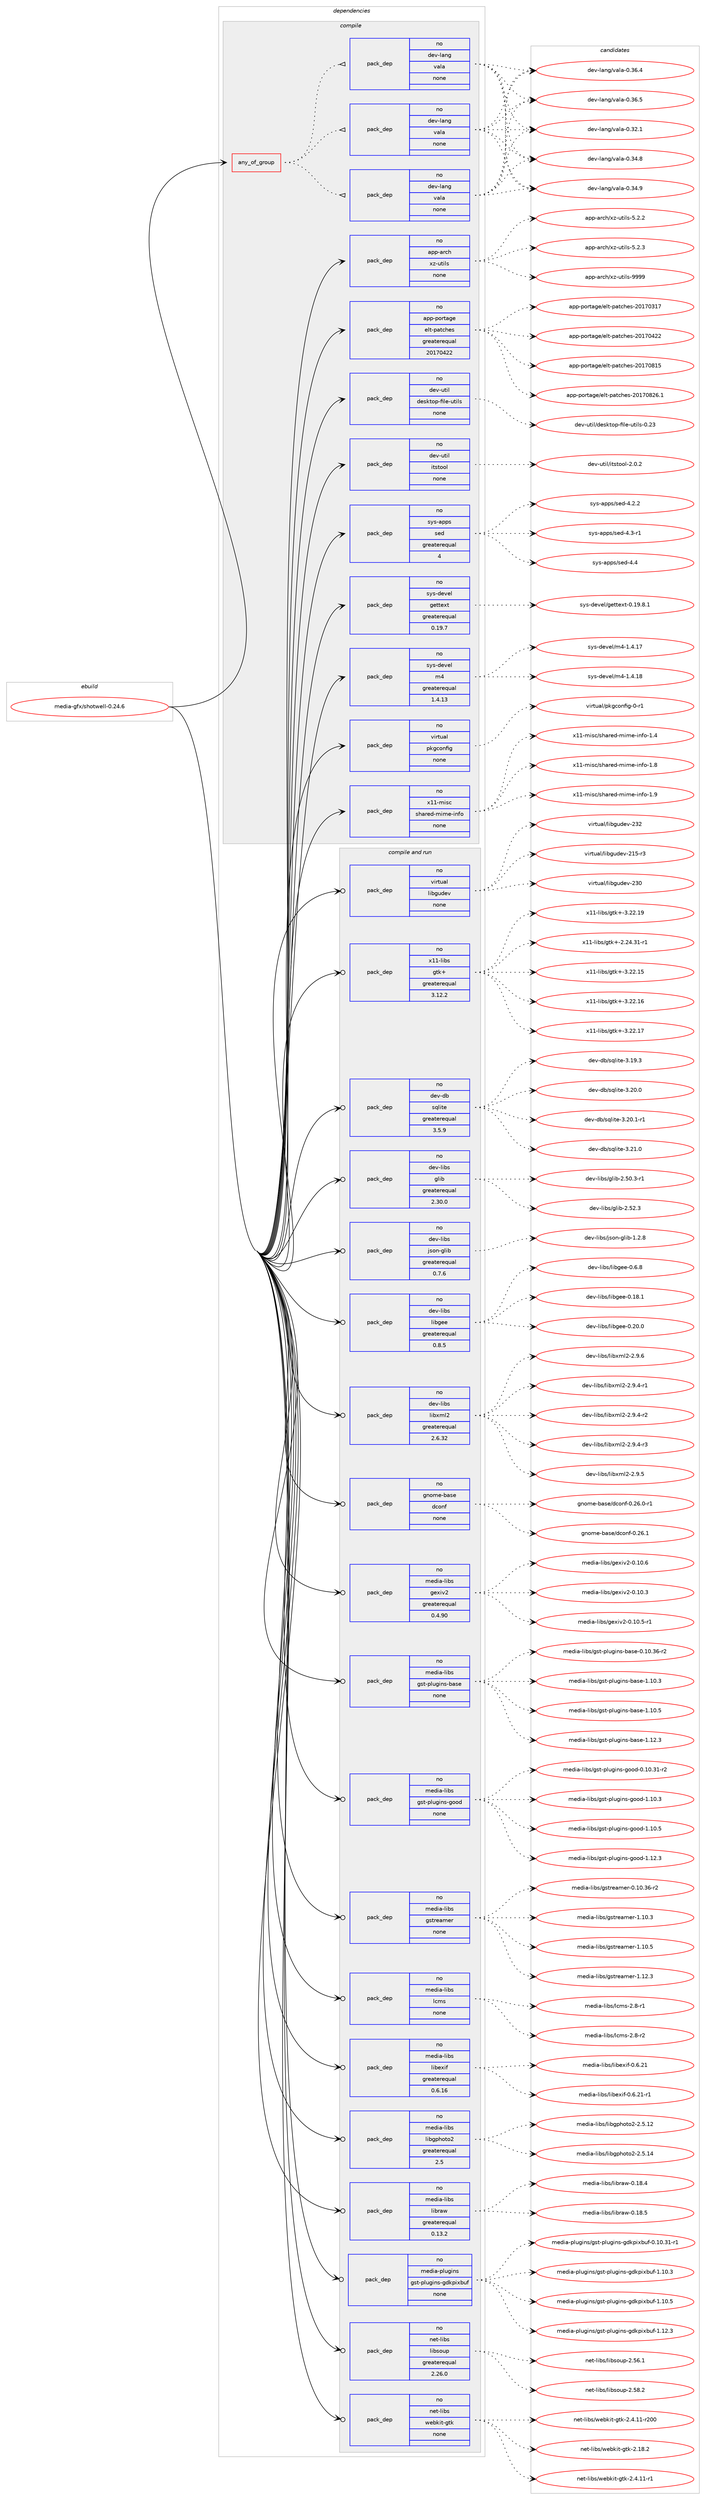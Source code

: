 digraph prolog {

# *************
# Graph options
# *************

newrank=true;
concentrate=true;
compound=true;
graph [rankdir=LR,fontname=Helvetica,fontsize=10,ranksep=1.5];#, ranksep=2.5, nodesep=0.2];
edge  [arrowhead=vee];
node  [fontname=Helvetica,fontsize=10];

# **********
# The ebuild
# **********

subgraph cluster_leftcol {
color=gray;
rank=same;
label=<<i>ebuild</i>>;
id [label="media-gfx/shotwell-0.24.6", color=red, width=4, href="../media-gfx/shotwell-0.24.6.svg"];
}

# ****************
# The dependencies
# ****************

subgraph cluster_midcol {
color=gray;
label=<<i>dependencies</i>>;
subgraph cluster_compile {
fillcolor="#eeeeee";
style=filled;
label=<<i>compile</i>>;
subgraph any5326 {
dependency357917 [label=<<TABLE BORDER="0" CELLBORDER="1" CELLSPACING="0" CELLPADDING="4"><TR><TD CELLPADDING="10">any_of_group</TD></TR></TABLE>>, shape=none, color=red];subgraph pack263976 {
dependency357918 [label=<<TABLE BORDER="0" CELLBORDER="1" CELLSPACING="0" CELLPADDING="4" WIDTH="220"><TR><TD ROWSPAN="6" CELLPADDING="30">pack_dep</TD></TR><TR><TD WIDTH="110">no</TD></TR><TR><TD>dev-lang</TD></TR><TR><TD>vala</TD></TR><TR><TD>none</TD></TR><TR><TD></TD></TR></TABLE>>, shape=none, color=blue];
}
dependency357917:e -> dependency357918:w [weight=20,style="dotted",arrowhead="oinv"];
subgraph pack263977 {
dependency357919 [label=<<TABLE BORDER="0" CELLBORDER="1" CELLSPACING="0" CELLPADDING="4" WIDTH="220"><TR><TD ROWSPAN="6" CELLPADDING="30">pack_dep</TD></TR><TR><TD WIDTH="110">no</TD></TR><TR><TD>dev-lang</TD></TR><TR><TD>vala</TD></TR><TR><TD>none</TD></TR><TR><TD></TD></TR></TABLE>>, shape=none, color=blue];
}
dependency357917:e -> dependency357919:w [weight=20,style="dotted",arrowhead="oinv"];
subgraph pack263978 {
dependency357920 [label=<<TABLE BORDER="0" CELLBORDER="1" CELLSPACING="0" CELLPADDING="4" WIDTH="220"><TR><TD ROWSPAN="6" CELLPADDING="30">pack_dep</TD></TR><TR><TD WIDTH="110">no</TD></TR><TR><TD>dev-lang</TD></TR><TR><TD>vala</TD></TR><TR><TD>none</TD></TR><TR><TD></TD></TR></TABLE>>, shape=none, color=blue];
}
dependency357917:e -> dependency357920:w [weight=20,style="dotted",arrowhead="oinv"];
}
id:e -> dependency357917:w [weight=20,style="solid",arrowhead="vee"];
subgraph pack263979 {
dependency357921 [label=<<TABLE BORDER="0" CELLBORDER="1" CELLSPACING="0" CELLPADDING="4" WIDTH="220"><TR><TD ROWSPAN="6" CELLPADDING="30">pack_dep</TD></TR><TR><TD WIDTH="110">no</TD></TR><TR><TD>app-arch</TD></TR><TR><TD>xz-utils</TD></TR><TR><TD>none</TD></TR><TR><TD></TD></TR></TABLE>>, shape=none, color=blue];
}
id:e -> dependency357921:w [weight=20,style="solid",arrowhead="vee"];
subgraph pack263980 {
dependency357922 [label=<<TABLE BORDER="0" CELLBORDER="1" CELLSPACING="0" CELLPADDING="4" WIDTH="220"><TR><TD ROWSPAN="6" CELLPADDING="30">pack_dep</TD></TR><TR><TD WIDTH="110">no</TD></TR><TR><TD>app-portage</TD></TR><TR><TD>elt-patches</TD></TR><TR><TD>greaterequal</TD></TR><TR><TD>20170422</TD></TR></TABLE>>, shape=none, color=blue];
}
id:e -> dependency357922:w [weight=20,style="solid",arrowhead="vee"];
subgraph pack263981 {
dependency357923 [label=<<TABLE BORDER="0" CELLBORDER="1" CELLSPACING="0" CELLPADDING="4" WIDTH="220"><TR><TD ROWSPAN="6" CELLPADDING="30">pack_dep</TD></TR><TR><TD WIDTH="110">no</TD></TR><TR><TD>dev-util</TD></TR><TR><TD>desktop-file-utils</TD></TR><TR><TD>none</TD></TR><TR><TD></TD></TR></TABLE>>, shape=none, color=blue];
}
id:e -> dependency357923:w [weight=20,style="solid",arrowhead="vee"];
subgraph pack263982 {
dependency357924 [label=<<TABLE BORDER="0" CELLBORDER="1" CELLSPACING="0" CELLPADDING="4" WIDTH="220"><TR><TD ROWSPAN="6" CELLPADDING="30">pack_dep</TD></TR><TR><TD WIDTH="110">no</TD></TR><TR><TD>dev-util</TD></TR><TR><TD>itstool</TD></TR><TR><TD>none</TD></TR><TR><TD></TD></TR></TABLE>>, shape=none, color=blue];
}
id:e -> dependency357924:w [weight=20,style="solid",arrowhead="vee"];
subgraph pack263983 {
dependency357925 [label=<<TABLE BORDER="0" CELLBORDER="1" CELLSPACING="0" CELLPADDING="4" WIDTH="220"><TR><TD ROWSPAN="6" CELLPADDING="30">pack_dep</TD></TR><TR><TD WIDTH="110">no</TD></TR><TR><TD>sys-apps</TD></TR><TR><TD>sed</TD></TR><TR><TD>greaterequal</TD></TR><TR><TD>4</TD></TR></TABLE>>, shape=none, color=blue];
}
id:e -> dependency357925:w [weight=20,style="solid",arrowhead="vee"];
subgraph pack263984 {
dependency357926 [label=<<TABLE BORDER="0" CELLBORDER="1" CELLSPACING="0" CELLPADDING="4" WIDTH="220"><TR><TD ROWSPAN="6" CELLPADDING="30">pack_dep</TD></TR><TR><TD WIDTH="110">no</TD></TR><TR><TD>sys-devel</TD></TR><TR><TD>gettext</TD></TR><TR><TD>greaterequal</TD></TR><TR><TD>0.19.7</TD></TR></TABLE>>, shape=none, color=blue];
}
id:e -> dependency357926:w [weight=20,style="solid",arrowhead="vee"];
subgraph pack263985 {
dependency357927 [label=<<TABLE BORDER="0" CELLBORDER="1" CELLSPACING="0" CELLPADDING="4" WIDTH="220"><TR><TD ROWSPAN="6" CELLPADDING="30">pack_dep</TD></TR><TR><TD WIDTH="110">no</TD></TR><TR><TD>sys-devel</TD></TR><TR><TD>m4</TD></TR><TR><TD>greaterequal</TD></TR><TR><TD>1.4.13</TD></TR></TABLE>>, shape=none, color=blue];
}
id:e -> dependency357927:w [weight=20,style="solid",arrowhead="vee"];
subgraph pack263986 {
dependency357928 [label=<<TABLE BORDER="0" CELLBORDER="1" CELLSPACING="0" CELLPADDING="4" WIDTH="220"><TR><TD ROWSPAN="6" CELLPADDING="30">pack_dep</TD></TR><TR><TD WIDTH="110">no</TD></TR><TR><TD>virtual</TD></TR><TR><TD>pkgconfig</TD></TR><TR><TD>none</TD></TR><TR><TD></TD></TR></TABLE>>, shape=none, color=blue];
}
id:e -> dependency357928:w [weight=20,style="solid",arrowhead="vee"];
subgraph pack263987 {
dependency357929 [label=<<TABLE BORDER="0" CELLBORDER="1" CELLSPACING="0" CELLPADDING="4" WIDTH="220"><TR><TD ROWSPAN="6" CELLPADDING="30">pack_dep</TD></TR><TR><TD WIDTH="110">no</TD></TR><TR><TD>x11-misc</TD></TR><TR><TD>shared-mime-info</TD></TR><TR><TD>none</TD></TR><TR><TD></TD></TR></TABLE>>, shape=none, color=blue];
}
id:e -> dependency357929:w [weight=20,style="solid",arrowhead="vee"];
}
subgraph cluster_compileandrun {
fillcolor="#eeeeee";
style=filled;
label=<<i>compile and run</i>>;
subgraph pack263988 {
dependency357930 [label=<<TABLE BORDER="0" CELLBORDER="1" CELLSPACING="0" CELLPADDING="4" WIDTH="220"><TR><TD ROWSPAN="6" CELLPADDING="30">pack_dep</TD></TR><TR><TD WIDTH="110">no</TD></TR><TR><TD>dev-db</TD></TR><TR><TD>sqlite</TD></TR><TR><TD>greaterequal</TD></TR><TR><TD>3.5.9</TD></TR></TABLE>>, shape=none, color=blue];
}
id:e -> dependency357930:w [weight=20,style="solid",arrowhead="odotvee"];
subgraph pack263989 {
dependency357931 [label=<<TABLE BORDER="0" CELLBORDER="1" CELLSPACING="0" CELLPADDING="4" WIDTH="220"><TR><TD ROWSPAN="6" CELLPADDING="30">pack_dep</TD></TR><TR><TD WIDTH="110">no</TD></TR><TR><TD>dev-libs</TD></TR><TR><TD>glib</TD></TR><TR><TD>greaterequal</TD></TR><TR><TD>2.30.0</TD></TR></TABLE>>, shape=none, color=blue];
}
id:e -> dependency357931:w [weight=20,style="solid",arrowhead="odotvee"];
subgraph pack263990 {
dependency357932 [label=<<TABLE BORDER="0" CELLBORDER="1" CELLSPACING="0" CELLPADDING="4" WIDTH="220"><TR><TD ROWSPAN="6" CELLPADDING="30">pack_dep</TD></TR><TR><TD WIDTH="110">no</TD></TR><TR><TD>dev-libs</TD></TR><TR><TD>json-glib</TD></TR><TR><TD>greaterequal</TD></TR><TR><TD>0.7.6</TD></TR></TABLE>>, shape=none, color=blue];
}
id:e -> dependency357932:w [weight=20,style="solid",arrowhead="odotvee"];
subgraph pack263991 {
dependency357933 [label=<<TABLE BORDER="0" CELLBORDER="1" CELLSPACING="0" CELLPADDING="4" WIDTH="220"><TR><TD ROWSPAN="6" CELLPADDING="30">pack_dep</TD></TR><TR><TD WIDTH="110">no</TD></TR><TR><TD>dev-libs</TD></TR><TR><TD>libgee</TD></TR><TR><TD>greaterequal</TD></TR><TR><TD>0.8.5</TD></TR></TABLE>>, shape=none, color=blue];
}
id:e -> dependency357933:w [weight=20,style="solid",arrowhead="odotvee"];
subgraph pack263992 {
dependency357934 [label=<<TABLE BORDER="0" CELLBORDER="1" CELLSPACING="0" CELLPADDING="4" WIDTH="220"><TR><TD ROWSPAN="6" CELLPADDING="30">pack_dep</TD></TR><TR><TD WIDTH="110">no</TD></TR><TR><TD>dev-libs</TD></TR><TR><TD>libxml2</TD></TR><TR><TD>greaterequal</TD></TR><TR><TD>2.6.32</TD></TR></TABLE>>, shape=none, color=blue];
}
id:e -> dependency357934:w [weight=20,style="solid",arrowhead="odotvee"];
subgraph pack263993 {
dependency357935 [label=<<TABLE BORDER="0" CELLBORDER="1" CELLSPACING="0" CELLPADDING="4" WIDTH="220"><TR><TD ROWSPAN="6" CELLPADDING="30">pack_dep</TD></TR><TR><TD WIDTH="110">no</TD></TR><TR><TD>gnome-base</TD></TR><TR><TD>dconf</TD></TR><TR><TD>none</TD></TR><TR><TD></TD></TR></TABLE>>, shape=none, color=blue];
}
id:e -> dependency357935:w [weight=20,style="solid",arrowhead="odotvee"];
subgraph pack263994 {
dependency357936 [label=<<TABLE BORDER="0" CELLBORDER="1" CELLSPACING="0" CELLPADDING="4" WIDTH="220"><TR><TD ROWSPAN="6" CELLPADDING="30">pack_dep</TD></TR><TR><TD WIDTH="110">no</TD></TR><TR><TD>media-libs</TD></TR><TR><TD>gexiv2</TD></TR><TR><TD>greaterequal</TD></TR><TR><TD>0.4.90</TD></TR></TABLE>>, shape=none, color=blue];
}
id:e -> dependency357936:w [weight=20,style="solid",arrowhead="odotvee"];
subgraph pack263995 {
dependency357937 [label=<<TABLE BORDER="0" CELLBORDER="1" CELLSPACING="0" CELLPADDING="4" WIDTH="220"><TR><TD ROWSPAN="6" CELLPADDING="30">pack_dep</TD></TR><TR><TD WIDTH="110">no</TD></TR><TR><TD>media-libs</TD></TR><TR><TD>gst-plugins-base</TD></TR><TR><TD>none</TD></TR><TR><TD></TD></TR></TABLE>>, shape=none, color=blue];
}
id:e -> dependency357937:w [weight=20,style="solid",arrowhead="odotvee"];
subgraph pack263996 {
dependency357938 [label=<<TABLE BORDER="0" CELLBORDER="1" CELLSPACING="0" CELLPADDING="4" WIDTH="220"><TR><TD ROWSPAN="6" CELLPADDING="30">pack_dep</TD></TR><TR><TD WIDTH="110">no</TD></TR><TR><TD>media-libs</TD></TR><TR><TD>gst-plugins-good</TD></TR><TR><TD>none</TD></TR><TR><TD></TD></TR></TABLE>>, shape=none, color=blue];
}
id:e -> dependency357938:w [weight=20,style="solid",arrowhead="odotvee"];
subgraph pack263997 {
dependency357939 [label=<<TABLE BORDER="0" CELLBORDER="1" CELLSPACING="0" CELLPADDING="4" WIDTH="220"><TR><TD ROWSPAN="6" CELLPADDING="30">pack_dep</TD></TR><TR><TD WIDTH="110">no</TD></TR><TR><TD>media-libs</TD></TR><TR><TD>gstreamer</TD></TR><TR><TD>none</TD></TR><TR><TD></TD></TR></TABLE>>, shape=none, color=blue];
}
id:e -> dependency357939:w [weight=20,style="solid",arrowhead="odotvee"];
subgraph pack263998 {
dependency357940 [label=<<TABLE BORDER="0" CELLBORDER="1" CELLSPACING="0" CELLPADDING="4" WIDTH="220"><TR><TD ROWSPAN="6" CELLPADDING="30">pack_dep</TD></TR><TR><TD WIDTH="110">no</TD></TR><TR><TD>media-libs</TD></TR><TR><TD>lcms</TD></TR><TR><TD>none</TD></TR><TR><TD></TD></TR></TABLE>>, shape=none, color=blue];
}
id:e -> dependency357940:w [weight=20,style="solid",arrowhead="odotvee"];
subgraph pack263999 {
dependency357941 [label=<<TABLE BORDER="0" CELLBORDER="1" CELLSPACING="0" CELLPADDING="4" WIDTH="220"><TR><TD ROWSPAN="6" CELLPADDING="30">pack_dep</TD></TR><TR><TD WIDTH="110">no</TD></TR><TR><TD>media-libs</TD></TR><TR><TD>libexif</TD></TR><TR><TD>greaterequal</TD></TR><TR><TD>0.6.16</TD></TR></TABLE>>, shape=none, color=blue];
}
id:e -> dependency357941:w [weight=20,style="solid",arrowhead="odotvee"];
subgraph pack264000 {
dependency357942 [label=<<TABLE BORDER="0" CELLBORDER="1" CELLSPACING="0" CELLPADDING="4" WIDTH="220"><TR><TD ROWSPAN="6" CELLPADDING="30">pack_dep</TD></TR><TR><TD WIDTH="110">no</TD></TR><TR><TD>media-libs</TD></TR><TR><TD>libgphoto2</TD></TR><TR><TD>greaterequal</TD></TR><TR><TD>2.5</TD></TR></TABLE>>, shape=none, color=blue];
}
id:e -> dependency357942:w [weight=20,style="solid",arrowhead="odotvee"];
subgraph pack264001 {
dependency357943 [label=<<TABLE BORDER="0" CELLBORDER="1" CELLSPACING="0" CELLPADDING="4" WIDTH="220"><TR><TD ROWSPAN="6" CELLPADDING="30">pack_dep</TD></TR><TR><TD WIDTH="110">no</TD></TR><TR><TD>media-libs</TD></TR><TR><TD>libraw</TD></TR><TR><TD>greaterequal</TD></TR><TR><TD>0.13.2</TD></TR></TABLE>>, shape=none, color=blue];
}
id:e -> dependency357943:w [weight=20,style="solid",arrowhead="odotvee"];
subgraph pack264002 {
dependency357944 [label=<<TABLE BORDER="0" CELLBORDER="1" CELLSPACING="0" CELLPADDING="4" WIDTH="220"><TR><TD ROWSPAN="6" CELLPADDING="30">pack_dep</TD></TR><TR><TD WIDTH="110">no</TD></TR><TR><TD>media-plugins</TD></TR><TR><TD>gst-plugins-gdkpixbuf</TD></TR><TR><TD>none</TD></TR><TR><TD></TD></TR></TABLE>>, shape=none, color=blue];
}
id:e -> dependency357944:w [weight=20,style="solid",arrowhead="odotvee"];
subgraph pack264003 {
dependency357945 [label=<<TABLE BORDER="0" CELLBORDER="1" CELLSPACING="0" CELLPADDING="4" WIDTH="220"><TR><TD ROWSPAN="6" CELLPADDING="30">pack_dep</TD></TR><TR><TD WIDTH="110">no</TD></TR><TR><TD>net-libs</TD></TR><TR><TD>libsoup</TD></TR><TR><TD>greaterequal</TD></TR><TR><TD>2.26.0</TD></TR></TABLE>>, shape=none, color=blue];
}
id:e -> dependency357945:w [weight=20,style="solid",arrowhead="odotvee"];
subgraph pack264004 {
dependency357946 [label=<<TABLE BORDER="0" CELLBORDER="1" CELLSPACING="0" CELLPADDING="4" WIDTH="220"><TR><TD ROWSPAN="6" CELLPADDING="30">pack_dep</TD></TR><TR><TD WIDTH="110">no</TD></TR><TR><TD>net-libs</TD></TR><TR><TD>webkit-gtk</TD></TR><TR><TD>none</TD></TR><TR><TD></TD></TR></TABLE>>, shape=none, color=blue];
}
id:e -> dependency357946:w [weight=20,style="solid",arrowhead="odotvee"];
subgraph pack264005 {
dependency357947 [label=<<TABLE BORDER="0" CELLBORDER="1" CELLSPACING="0" CELLPADDING="4" WIDTH="220"><TR><TD ROWSPAN="6" CELLPADDING="30">pack_dep</TD></TR><TR><TD WIDTH="110">no</TD></TR><TR><TD>virtual</TD></TR><TR><TD>libgudev</TD></TR><TR><TD>none</TD></TR><TR><TD></TD></TR></TABLE>>, shape=none, color=blue];
}
id:e -> dependency357947:w [weight=20,style="solid",arrowhead="odotvee"];
subgraph pack264006 {
dependency357948 [label=<<TABLE BORDER="0" CELLBORDER="1" CELLSPACING="0" CELLPADDING="4" WIDTH="220"><TR><TD ROWSPAN="6" CELLPADDING="30">pack_dep</TD></TR><TR><TD WIDTH="110">no</TD></TR><TR><TD>x11-libs</TD></TR><TR><TD>gtk+</TD></TR><TR><TD>greaterequal</TD></TR><TR><TD>3.12.2</TD></TR></TABLE>>, shape=none, color=blue];
}
id:e -> dependency357948:w [weight=20,style="solid",arrowhead="odotvee"];
}
subgraph cluster_run {
fillcolor="#eeeeee";
style=filled;
label=<<i>run</i>>;
}
}

# **************
# The candidates
# **************

subgraph cluster_choices {
rank=same;
color=gray;
label=<<i>candidates</i>>;

subgraph choice263976 {
color=black;
nodesep=1;
choice100101118451089711010347118971089745484651504649 [label="dev-lang/vala-0.32.1", color=red, width=4,href="../dev-lang/vala-0.32.1.svg"];
choice100101118451089711010347118971089745484651524656 [label="dev-lang/vala-0.34.8", color=red, width=4,href="../dev-lang/vala-0.34.8.svg"];
choice100101118451089711010347118971089745484651524657 [label="dev-lang/vala-0.34.9", color=red, width=4,href="../dev-lang/vala-0.34.9.svg"];
choice100101118451089711010347118971089745484651544652 [label="dev-lang/vala-0.36.4", color=red, width=4,href="../dev-lang/vala-0.36.4.svg"];
choice100101118451089711010347118971089745484651544653 [label="dev-lang/vala-0.36.5", color=red, width=4,href="../dev-lang/vala-0.36.5.svg"];
dependency357918:e -> choice100101118451089711010347118971089745484651504649:w [style=dotted,weight="100"];
dependency357918:e -> choice100101118451089711010347118971089745484651524656:w [style=dotted,weight="100"];
dependency357918:e -> choice100101118451089711010347118971089745484651524657:w [style=dotted,weight="100"];
dependency357918:e -> choice100101118451089711010347118971089745484651544652:w [style=dotted,weight="100"];
dependency357918:e -> choice100101118451089711010347118971089745484651544653:w [style=dotted,weight="100"];
}
subgraph choice263977 {
color=black;
nodesep=1;
choice100101118451089711010347118971089745484651504649 [label="dev-lang/vala-0.32.1", color=red, width=4,href="../dev-lang/vala-0.32.1.svg"];
choice100101118451089711010347118971089745484651524656 [label="dev-lang/vala-0.34.8", color=red, width=4,href="../dev-lang/vala-0.34.8.svg"];
choice100101118451089711010347118971089745484651524657 [label="dev-lang/vala-0.34.9", color=red, width=4,href="../dev-lang/vala-0.34.9.svg"];
choice100101118451089711010347118971089745484651544652 [label="dev-lang/vala-0.36.4", color=red, width=4,href="../dev-lang/vala-0.36.4.svg"];
choice100101118451089711010347118971089745484651544653 [label="dev-lang/vala-0.36.5", color=red, width=4,href="../dev-lang/vala-0.36.5.svg"];
dependency357919:e -> choice100101118451089711010347118971089745484651504649:w [style=dotted,weight="100"];
dependency357919:e -> choice100101118451089711010347118971089745484651524656:w [style=dotted,weight="100"];
dependency357919:e -> choice100101118451089711010347118971089745484651524657:w [style=dotted,weight="100"];
dependency357919:e -> choice100101118451089711010347118971089745484651544652:w [style=dotted,weight="100"];
dependency357919:e -> choice100101118451089711010347118971089745484651544653:w [style=dotted,weight="100"];
}
subgraph choice263978 {
color=black;
nodesep=1;
choice100101118451089711010347118971089745484651504649 [label="dev-lang/vala-0.32.1", color=red, width=4,href="../dev-lang/vala-0.32.1.svg"];
choice100101118451089711010347118971089745484651524656 [label="dev-lang/vala-0.34.8", color=red, width=4,href="../dev-lang/vala-0.34.8.svg"];
choice100101118451089711010347118971089745484651524657 [label="dev-lang/vala-0.34.9", color=red, width=4,href="../dev-lang/vala-0.34.9.svg"];
choice100101118451089711010347118971089745484651544652 [label="dev-lang/vala-0.36.4", color=red, width=4,href="../dev-lang/vala-0.36.4.svg"];
choice100101118451089711010347118971089745484651544653 [label="dev-lang/vala-0.36.5", color=red, width=4,href="../dev-lang/vala-0.36.5.svg"];
dependency357920:e -> choice100101118451089711010347118971089745484651504649:w [style=dotted,weight="100"];
dependency357920:e -> choice100101118451089711010347118971089745484651524656:w [style=dotted,weight="100"];
dependency357920:e -> choice100101118451089711010347118971089745484651524657:w [style=dotted,weight="100"];
dependency357920:e -> choice100101118451089711010347118971089745484651544652:w [style=dotted,weight="100"];
dependency357920:e -> choice100101118451089711010347118971089745484651544653:w [style=dotted,weight="100"];
}
subgraph choice263979 {
color=black;
nodesep=1;
choice971121124597114991044712012245117116105108115455346504650 [label="app-arch/xz-utils-5.2.2", color=red, width=4,href="../app-arch/xz-utils-5.2.2.svg"];
choice971121124597114991044712012245117116105108115455346504651 [label="app-arch/xz-utils-5.2.3", color=red, width=4,href="../app-arch/xz-utils-5.2.3.svg"];
choice9711211245971149910447120122451171161051081154557575757 [label="app-arch/xz-utils-9999", color=red, width=4,href="../app-arch/xz-utils-9999.svg"];
dependency357921:e -> choice971121124597114991044712012245117116105108115455346504650:w [style=dotted,weight="100"];
dependency357921:e -> choice971121124597114991044712012245117116105108115455346504651:w [style=dotted,weight="100"];
dependency357921:e -> choice9711211245971149910447120122451171161051081154557575757:w [style=dotted,weight="100"];
}
subgraph choice263980 {
color=black;
nodesep=1;
choice97112112451121111141169710310147101108116451129711699104101115455048495548514955 [label="app-portage/elt-patches-20170317", color=red, width=4,href="../app-portage/elt-patches-20170317.svg"];
choice97112112451121111141169710310147101108116451129711699104101115455048495548525050 [label="app-portage/elt-patches-20170422", color=red, width=4,href="../app-portage/elt-patches-20170422.svg"];
choice97112112451121111141169710310147101108116451129711699104101115455048495548564953 [label="app-portage/elt-patches-20170815", color=red, width=4,href="../app-portage/elt-patches-20170815.svg"];
choice971121124511211111411697103101471011081164511297116991041011154550484955485650544649 [label="app-portage/elt-patches-20170826.1", color=red, width=4,href="../app-portage/elt-patches-20170826.1.svg"];
dependency357922:e -> choice97112112451121111141169710310147101108116451129711699104101115455048495548514955:w [style=dotted,weight="100"];
dependency357922:e -> choice97112112451121111141169710310147101108116451129711699104101115455048495548525050:w [style=dotted,weight="100"];
dependency357922:e -> choice97112112451121111141169710310147101108116451129711699104101115455048495548564953:w [style=dotted,weight="100"];
dependency357922:e -> choice971121124511211111411697103101471011081164511297116991041011154550484955485650544649:w [style=dotted,weight="100"];
}
subgraph choice263981 {
color=black;
nodesep=1;
choice100101118451171161051084710010111510711611111245102105108101451171161051081154548465051 [label="dev-util/desktop-file-utils-0.23", color=red, width=4,href="../dev-util/desktop-file-utils-0.23.svg"];
dependency357923:e -> choice100101118451171161051084710010111510711611111245102105108101451171161051081154548465051:w [style=dotted,weight="100"];
}
subgraph choice263982 {
color=black;
nodesep=1;
choice1001011184511711610510847105116115116111111108455046484650 [label="dev-util/itstool-2.0.2", color=red, width=4,href="../dev-util/itstool-2.0.2.svg"];
dependency357924:e -> choice1001011184511711610510847105116115116111111108455046484650:w [style=dotted,weight="100"];
}
subgraph choice263983 {
color=black;
nodesep=1;
choice115121115459711211211547115101100455246504650 [label="sys-apps/sed-4.2.2", color=red, width=4,href="../sys-apps/sed-4.2.2.svg"];
choice115121115459711211211547115101100455246514511449 [label="sys-apps/sed-4.3-r1", color=red, width=4,href="../sys-apps/sed-4.3-r1.svg"];
choice11512111545971121121154711510110045524652 [label="sys-apps/sed-4.4", color=red, width=4,href="../sys-apps/sed-4.4.svg"];
dependency357925:e -> choice115121115459711211211547115101100455246504650:w [style=dotted,weight="100"];
dependency357925:e -> choice115121115459711211211547115101100455246514511449:w [style=dotted,weight="100"];
dependency357925:e -> choice11512111545971121121154711510110045524652:w [style=dotted,weight="100"];
}
subgraph choice263984 {
color=black;
nodesep=1;
choice1151211154510010111810110847103101116116101120116454846495746564649 [label="sys-devel/gettext-0.19.8.1", color=red, width=4,href="../sys-devel/gettext-0.19.8.1.svg"];
dependency357926:e -> choice1151211154510010111810110847103101116116101120116454846495746564649:w [style=dotted,weight="100"];
}
subgraph choice263985 {
color=black;
nodesep=1;
choice11512111545100101118101108471095245494652464955 [label="sys-devel/m4-1.4.17", color=red, width=4,href="../sys-devel/m4-1.4.17.svg"];
choice11512111545100101118101108471095245494652464956 [label="sys-devel/m4-1.4.18", color=red, width=4,href="../sys-devel/m4-1.4.18.svg"];
dependency357927:e -> choice11512111545100101118101108471095245494652464955:w [style=dotted,weight="100"];
dependency357927:e -> choice11512111545100101118101108471095245494652464956:w [style=dotted,weight="100"];
}
subgraph choice263986 {
color=black;
nodesep=1;
choice11810511411611797108471121071039911111010210510345484511449 [label="virtual/pkgconfig-0-r1", color=red, width=4,href="../virtual/pkgconfig-0-r1.svg"];
dependency357928:e -> choice11810511411611797108471121071039911111010210510345484511449:w [style=dotted,weight="100"];
}
subgraph choice263987 {
color=black;
nodesep=1;
choice120494945109105115994711510497114101100451091051091014510511010211145494652 [label="x11-misc/shared-mime-info-1.4", color=red, width=4,href="../x11-misc/shared-mime-info-1.4.svg"];
choice120494945109105115994711510497114101100451091051091014510511010211145494656 [label="x11-misc/shared-mime-info-1.8", color=red, width=4,href="../x11-misc/shared-mime-info-1.8.svg"];
choice120494945109105115994711510497114101100451091051091014510511010211145494657 [label="x11-misc/shared-mime-info-1.9", color=red, width=4,href="../x11-misc/shared-mime-info-1.9.svg"];
dependency357929:e -> choice120494945109105115994711510497114101100451091051091014510511010211145494652:w [style=dotted,weight="100"];
dependency357929:e -> choice120494945109105115994711510497114101100451091051091014510511010211145494656:w [style=dotted,weight="100"];
dependency357929:e -> choice120494945109105115994711510497114101100451091051091014510511010211145494657:w [style=dotted,weight="100"];
}
subgraph choice263988 {
color=black;
nodesep=1;
choice10010111845100984711511310810511610145514649574651 [label="dev-db/sqlite-3.19.3", color=red, width=4,href="../dev-db/sqlite-3.19.3.svg"];
choice10010111845100984711511310810511610145514650484648 [label="dev-db/sqlite-3.20.0", color=red, width=4,href="../dev-db/sqlite-3.20.0.svg"];
choice100101118451009847115113108105116101455146504846494511449 [label="dev-db/sqlite-3.20.1-r1", color=red, width=4,href="../dev-db/sqlite-3.20.1-r1.svg"];
choice10010111845100984711511310810511610145514650494648 [label="dev-db/sqlite-3.21.0", color=red, width=4,href="../dev-db/sqlite-3.21.0.svg"];
dependency357930:e -> choice10010111845100984711511310810511610145514649574651:w [style=dotted,weight="100"];
dependency357930:e -> choice10010111845100984711511310810511610145514650484648:w [style=dotted,weight="100"];
dependency357930:e -> choice100101118451009847115113108105116101455146504846494511449:w [style=dotted,weight="100"];
dependency357930:e -> choice10010111845100984711511310810511610145514650494648:w [style=dotted,weight="100"];
}
subgraph choice263989 {
color=black;
nodesep=1;
choice10010111845108105981154710310810598455046534846514511449 [label="dev-libs/glib-2.50.3-r1", color=red, width=4,href="../dev-libs/glib-2.50.3-r1.svg"];
choice1001011184510810598115471031081059845504653504651 [label="dev-libs/glib-2.52.3", color=red, width=4,href="../dev-libs/glib-2.52.3.svg"];
dependency357931:e -> choice10010111845108105981154710310810598455046534846514511449:w [style=dotted,weight="100"];
dependency357931:e -> choice1001011184510810598115471031081059845504653504651:w [style=dotted,weight="100"];
}
subgraph choice263990 {
color=black;
nodesep=1;
choice1001011184510810598115471061151111104510310810598454946504656 [label="dev-libs/json-glib-1.2.8", color=red, width=4,href="../dev-libs/json-glib-1.2.8.svg"];
dependency357932:e -> choice1001011184510810598115471061151111104510310810598454946504656:w [style=dotted,weight="100"];
}
subgraph choice263991 {
color=black;
nodesep=1;
choice1001011184510810598115471081059810310110145484649564649 [label="dev-libs/libgee-0.18.1", color=red, width=4,href="../dev-libs/libgee-0.18.1.svg"];
choice1001011184510810598115471081059810310110145484650484648 [label="dev-libs/libgee-0.20.0", color=red, width=4,href="../dev-libs/libgee-0.20.0.svg"];
choice10010111845108105981154710810598103101101454846544656 [label="dev-libs/libgee-0.6.8", color=red, width=4,href="../dev-libs/libgee-0.6.8.svg"];
dependency357933:e -> choice1001011184510810598115471081059810310110145484649564649:w [style=dotted,weight="100"];
dependency357933:e -> choice1001011184510810598115471081059810310110145484650484648:w [style=dotted,weight="100"];
dependency357933:e -> choice10010111845108105981154710810598103101101454846544656:w [style=dotted,weight="100"];
}
subgraph choice263992 {
color=black;
nodesep=1;
choice10010111845108105981154710810598120109108504550465746524511449 [label="dev-libs/libxml2-2.9.4-r1", color=red, width=4,href="../dev-libs/libxml2-2.9.4-r1.svg"];
choice10010111845108105981154710810598120109108504550465746524511450 [label="dev-libs/libxml2-2.9.4-r2", color=red, width=4,href="../dev-libs/libxml2-2.9.4-r2.svg"];
choice10010111845108105981154710810598120109108504550465746524511451 [label="dev-libs/libxml2-2.9.4-r3", color=red, width=4,href="../dev-libs/libxml2-2.9.4-r3.svg"];
choice1001011184510810598115471081059812010910850455046574653 [label="dev-libs/libxml2-2.9.5", color=red, width=4,href="../dev-libs/libxml2-2.9.5.svg"];
choice1001011184510810598115471081059812010910850455046574654 [label="dev-libs/libxml2-2.9.6", color=red, width=4,href="../dev-libs/libxml2-2.9.6.svg"];
dependency357934:e -> choice10010111845108105981154710810598120109108504550465746524511449:w [style=dotted,weight="100"];
dependency357934:e -> choice10010111845108105981154710810598120109108504550465746524511450:w [style=dotted,weight="100"];
dependency357934:e -> choice10010111845108105981154710810598120109108504550465746524511451:w [style=dotted,weight="100"];
dependency357934:e -> choice1001011184510810598115471081059812010910850455046574653:w [style=dotted,weight="100"];
dependency357934:e -> choice1001011184510810598115471081059812010910850455046574654:w [style=dotted,weight="100"];
}
subgraph choice263993 {
color=black;
nodesep=1;
choice1031101111091014598971151014710099111110102454846505446484511449 [label="gnome-base/dconf-0.26.0-r1", color=red, width=4,href="../gnome-base/dconf-0.26.0-r1.svg"];
choice103110111109101459897115101471009911111010245484650544649 [label="gnome-base/dconf-0.26.1", color=red, width=4,href="../gnome-base/dconf-0.26.1.svg"];
dependency357935:e -> choice1031101111091014598971151014710099111110102454846505446484511449:w [style=dotted,weight="100"];
dependency357935:e -> choice103110111109101459897115101471009911111010245484650544649:w [style=dotted,weight="100"];
}
subgraph choice263994 {
color=black;
nodesep=1;
choice109101100105974510810598115471031011201051185045484649484651 [label="media-libs/gexiv2-0.10.3", color=red, width=4,href="../media-libs/gexiv2-0.10.3.svg"];
choice1091011001059745108105981154710310112010511850454846494846534511449 [label="media-libs/gexiv2-0.10.5-r1", color=red, width=4,href="../media-libs/gexiv2-0.10.5-r1.svg"];
choice109101100105974510810598115471031011201051185045484649484654 [label="media-libs/gexiv2-0.10.6", color=red, width=4,href="../media-libs/gexiv2-0.10.6.svg"];
dependency357936:e -> choice109101100105974510810598115471031011201051185045484649484651:w [style=dotted,weight="100"];
dependency357936:e -> choice1091011001059745108105981154710310112010511850454846494846534511449:w [style=dotted,weight="100"];
dependency357936:e -> choice109101100105974510810598115471031011201051185045484649484654:w [style=dotted,weight="100"];
}
subgraph choice263995 {
color=black;
nodesep=1;
choice109101100105974510810598115471031151164511210811710310511011545989711510145484649484651544511450 [label="media-libs/gst-plugins-base-0.10.36-r2", color=red, width=4,href="../media-libs/gst-plugins-base-0.10.36-r2.svg"];
choice109101100105974510810598115471031151164511210811710310511011545989711510145494649484651 [label="media-libs/gst-plugins-base-1.10.3", color=red, width=4,href="../media-libs/gst-plugins-base-1.10.3.svg"];
choice109101100105974510810598115471031151164511210811710310511011545989711510145494649484653 [label="media-libs/gst-plugins-base-1.10.5", color=red, width=4,href="../media-libs/gst-plugins-base-1.10.5.svg"];
choice109101100105974510810598115471031151164511210811710310511011545989711510145494649504651 [label="media-libs/gst-plugins-base-1.12.3", color=red, width=4,href="../media-libs/gst-plugins-base-1.12.3.svg"];
dependency357937:e -> choice109101100105974510810598115471031151164511210811710310511011545989711510145484649484651544511450:w [style=dotted,weight="100"];
dependency357937:e -> choice109101100105974510810598115471031151164511210811710310511011545989711510145494649484651:w [style=dotted,weight="100"];
dependency357937:e -> choice109101100105974510810598115471031151164511210811710310511011545989711510145494649484653:w [style=dotted,weight="100"];
dependency357937:e -> choice109101100105974510810598115471031151164511210811710310511011545989711510145494649504651:w [style=dotted,weight="100"];
}
subgraph choice263996 {
color=black;
nodesep=1;
choice10910110010597451081059811547103115116451121081171031051101154510311111110045484649484651494511450 [label="media-libs/gst-plugins-good-0.10.31-r2", color=red, width=4,href="../media-libs/gst-plugins-good-0.10.31-r2.svg"];
choice10910110010597451081059811547103115116451121081171031051101154510311111110045494649484651 [label="media-libs/gst-plugins-good-1.10.3", color=red, width=4,href="../media-libs/gst-plugins-good-1.10.3.svg"];
choice10910110010597451081059811547103115116451121081171031051101154510311111110045494649484653 [label="media-libs/gst-plugins-good-1.10.5", color=red, width=4,href="../media-libs/gst-plugins-good-1.10.5.svg"];
choice10910110010597451081059811547103115116451121081171031051101154510311111110045494649504651 [label="media-libs/gst-plugins-good-1.12.3", color=red, width=4,href="../media-libs/gst-plugins-good-1.12.3.svg"];
dependency357938:e -> choice10910110010597451081059811547103115116451121081171031051101154510311111110045484649484651494511450:w [style=dotted,weight="100"];
dependency357938:e -> choice10910110010597451081059811547103115116451121081171031051101154510311111110045494649484651:w [style=dotted,weight="100"];
dependency357938:e -> choice10910110010597451081059811547103115116451121081171031051101154510311111110045494649484653:w [style=dotted,weight="100"];
dependency357938:e -> choice10910110010597451081059811547103115116451121081171031051101154510311111110045494649504651:w [style=dotted,weight="100"];
}
subgraph choice263997 {
color=black;
nodesep=1;
choice109101100105974510810598115471031151161141019710910111445484649484651544511450 [label="media-libs/gstreamer-0.10.36-r2", color=red, width=4,href="../media-libs/gstreamer-0.10.36-r2.svg"];
choice109101100105974510810598115471031151161141019710910111445494649484651 [label="media-libs/gstreamer-1.10.3", color=red, width=4,href="../media-libs/gstreamer-1.10.3.svg"];
choice109101100105974510810598115471031151161141019710910111445494649484653 [label="media-libs/gstreamer-1.10.5", color=red, width=4,href="../media-libs/gstreamer-1.10.5.svg"];
choice109101100105974510810598115471031151161141019710910111445494649504651 [label="media-libs/gstreamer-1.12.3", color=red, width=4,href="../media-libs/gstreamer-1.12.3.svg"];
dependency357939:e -> choice109101100105974510810598115471031151161141019710910111445484649484651544511450:w [style=dotted,weight="100"];
dependency357939:e -> choice109101100105974510810598115471031151161141019710910111445494649484651:w [style=dotted,weight="100"];
dependency357939:e -> choice109101100105974510810598115471031151161141019710910111445494649484653:w [style=dotted,weight="100"];
dependency357939:e -> choice109101100105974510810598115471031151161141019710910111445494649504651:w [style=dotted,weight="100"];
}
subgraph choice263998 {
color=black;
nodesep=1;
choice1091011001059745108105981154710899109115455046564511449 [label="media-libs/lcms-2.8-r1", color=red, width=4,href="../media-libs/lcms-2.8-r1.svg"];
choice1091011001059745108105981154710899109115455046564511450 [label="media-libs/lcms-2.8-r2", color=red, width=4,href="../media-libs/lcms-2.8-r2.svg"];
dependency357940:e -> choice1091011001059745108105981154710899109115455046564511449:w [style=dotted,weight="100"];
dependency357940:e -> choice1091011001059745108105981154710899109115455046564511450:w [style=dotted,weight="100"];
}
subgraph choice263999 {
color=black;
nodesep=1;
choice109101100105974510810598115471081059810112010510245484654465049 [label="media-libs/libexif-0.6.21", color=red, width=4,href="../media-libs/libexif-0.6.21.svg"];
choice1091011001059745108105981154710810598101120105102454846544650494511449 [label="media-libs/libexif-0.6.21-r1", color=red, width=4,href="../media-libs/libexif-0.6.21-r1.svg"];
dependency357941:e -> choice109101100105974510810598115471081059810112010510245484654465049:w [style=dotted,weight="100"];
dependency357941:e -> choice1091011001059745108105981154710810598101120105102454846544650494511449:w [style=dotted,weight="100"];
}
subgraph choice264000 {
color=black;
nodesep=1;
choice10910110010597451081059811547108105981031121041111161115045504653464950 [label="media-libs/libgphoto2-2.5.12", color=red, width=4,href="../media-libs/libgphoto2-2.5.12.svg"];
choice10910110010597451081059811547108105981031121041111161115045504653464952 [label="media-libs/libgphoto2-2.5.14", color=red, width=4,href="../media-libs/libgphoto2-2.5.14.svg"];
dependency357942:e -> choice10910110010597451081059811547108105981031121041111161115045504653464950:w [style=dotted,weight="100"];
dependency357942:e -> choice10910110010597451081059811547108105981031121041111161115045504653464952:w [style=dotted,weight="100"];
}
subgraph choice264001 {
color=black;
nodesep=1;
choice10910110010597451081059811547108105981149711945484649564652 [label="media-libs/libraw-0.18.4", color=red, width=4,href="../media-libs/libraw-0.18.4.svg"];
choice10910110010597451081059811547108105981149711945484649564653 [label="media-libs/libraw-0.18.5", color=red, width=4,href="../media-libs/libraw-0.18.5.svg"];
dependency357943:e -> choice10910110010597451081059811547108105981149711945484649564652:w [style=dotted,weight="100"];
dependency357943:e -> choice10910110010597451081059811547108105981149711945484649564653:w [style=dotted,weight="100"];
}
subgraph choice264002 {
color=black;
nodesep=1;
choice10910110010597451121081171031051101154710311511645112108117103105110115451031001071121051209811710245484649484651494511449 [label="media-plugins/gst-plugins-gdkpixbuf-0.10.31-r1", color=red, width=4,href="../media-plugins/gst-plugins-gdkpixbuf-0.10.31-r1.svg"];
choice10910110010597451121081171031051101154710311511645112108117103105110115451031001071121051209811710245494649484651 [label="media-plugins/gst-plugins-gdkpixbuf-1.10.3", color=red, width=4,href="../media-plugins/gst-plugins-gdkpixbuf-1.10.3.svg"];
choice10910110010597451121081171031051101154710311511645112108117103105110115451031001071121051209811710245494649484653 [label="media-plugins/gst-plugins-gdkpixbuf-1.10.5", color=red, width=4,href="../media-plugins/gst-plugins-gdkpixbuf-1.10.5.svg"];
choice10910110010597451121081171031051101154710311511645112108117103105110115451031001071121051209811710245494649504651 [label="media-plugins/gst-plugins-gdkpixbuf-1.12.3", color=red, width=4,href="../media-plugins/gst-plugins-gdkpixbuf-1.12.3.svg"];
dependency357944:e -> choice10910110010597451121081171031051101154710311511645112108117103105110115451031001071121051209811710245484649484651494511449:w [style=dotted,weight="100"];
dependency357944:e -> choice10910110010597451121081171031051101154710311511645112108117103105110115451031001071121051209811710245494649484651:w [style=dotted,weight="100"];
dependency357944:e -> choice10910110010597451121081171031051101154710311511645112108117103105110115451031001071121051209811710245494649484653:w [style=dotted,weight="100"];
dependency357944:e -> choice10910110010597451121081171031051101154710311511645112108117103105110115451031001071121051209811710245494649504651:w [style=dotted,weight="100"];
}
subgraph choice264003 {
color=black;
nodesep=1;
choice1101011164510810598115471081059811511111711245504653544649 [label="net-libs/libsoup-2.56.1", color=red, width=4,href="../net-libs/libsoup-2.56.1.svg"];
choice1101011164510810598115471081059811511111711245504653564650 [label="net-libs/libsoup-2.58.2", color=red, width=4,href="../net-libs/libsoup-2.58.2.svg"];
dependency357945:e -> choice1101011164510810598115471081059811511111711245504653544649:w [style=dotted,weight="100"];
dependency357945:e -> choice1101011164510810598115471081059811511111711245504653564650:w [style=dotted,weight="100"];
}
subgraph choice264004 {
color=black;
nodesep=1;
choice110101116451081059811547119101981071051164510311610745504649564650 [label="net-libs/webkit-gtk-2.18.2", color=red, width=4,href="../net-libs/webkit-gtk-2.18.2.svg"];
choice1101011164510810598115471191019810710511645103116107455046524649494511449 [label="net-libs/webkit-gtk-2.4.11-r1", color=red, width=4,href="../net-libs/webkit-gtk-2.4.11-r1.svg"];
choice11010111645108105981154711910198107105116451031161074550465246494945114504848 [label="net-libs/webkit-gtk-2.4.11-r200", color=red, width=4,href="../net-libs/webkit-gtk-2.4.11-r200.svg"];
dependency357946:e -> choice110101116451081059811547119101981071051164510311610745504649564650:w [style=dotted,weight="100"];
dependency357946:e -> choice1101011164510810598115471191019810710511645103116107455046524649494511449:w [style=dotted,weight="100"];
dependency357946:e -> choice11010111645108105981154711910198107105116451031161074550465246494945114504848:w [style=dotted,weight="100"];
}
subgraph choice264005 {
color=black;
nodesep=1;
choice118105114116117971084710810598103117100101118455049534511451 [label="virtual/libgudev-215-r3", color=red, width=4,href="../virtual/libgudev-215-r3.svg"];
choice11810511411611797108471081059810311710010111845505148 [label="virtual/libgudev-230", color=red, width=4,href="../virtual/libgudev-230.svg"];
choice11810511411611797108471081059810311710010111845505150 [label="virtual/libgudev-232", color=red, width=4,href="../virtual/libgudev-232.svg"];
dependency357947:e -> choice118105114116117971084710810598103117100101118455049534511451:w [style=dotted,weight="100"];
dependency357947:e -> choice11810511411611797108471081059810311710010111845505148:w [style=dotted,weight="100"];
dependency357947:e -> choice11810511411611797108471081059810311710010111845505150:w [style=dotted,weight="100"];
}
subgraph choice264006 {
color=black;
nodesep=1;
choice12049494510810598115471031161074345504650524651494511449 [label="x11-libs/gtk+-2.24.31-r1", color=red, width=4,href="../x11-libs/gtk+-2.24.31-r1.svg"];
choice1204949451081059811547103116107434551465050464953 [label="x11-libs/gtk+-3.22.15", color=red, width=4,href="../x11-libs/gtk+-3.22.15.svg"];
choice1204949451081059811547103116107434551465050464954 [label="x11-libs/gtk+-3.22.16", color=red, width=4,href="../x11-libs/gtk+-3.22.16.svg"];
choice1204949451081059811547103116107434551465050464955 [label="x11-libs/gtk+-3.22.17", color=red, width=4,href="../x11-libs/gtk+-3.22.17.svg"];
choice1204949451081059811547103116107434551465050464957 [label="x11-libs/gtk+-3.22.19", color=red, width=4,href="../x11-libs/gtk+-3.22.19.svg"];
dependency357948:e -> choice12049494510810598115471031161074345504650524651494511449:w [style=dotted,weight="100"];
dependency357948:e -> choice1204949451081059811547103116107434551465050464953:w [style=dotted,weight="100"];
dependency357948:e -> choice1204949451081059811547103116107434551465050464954:w [style=dotted,weight="100"];
dependency357948:e -> choice1204949451081059811547103116107434551465050464955:w [style=dotted,weight="100"];
dependency357948:e -> choice1204949451081059811547103116107434551465050464957:w [style=dotted,weight="100"];
}
}

}

